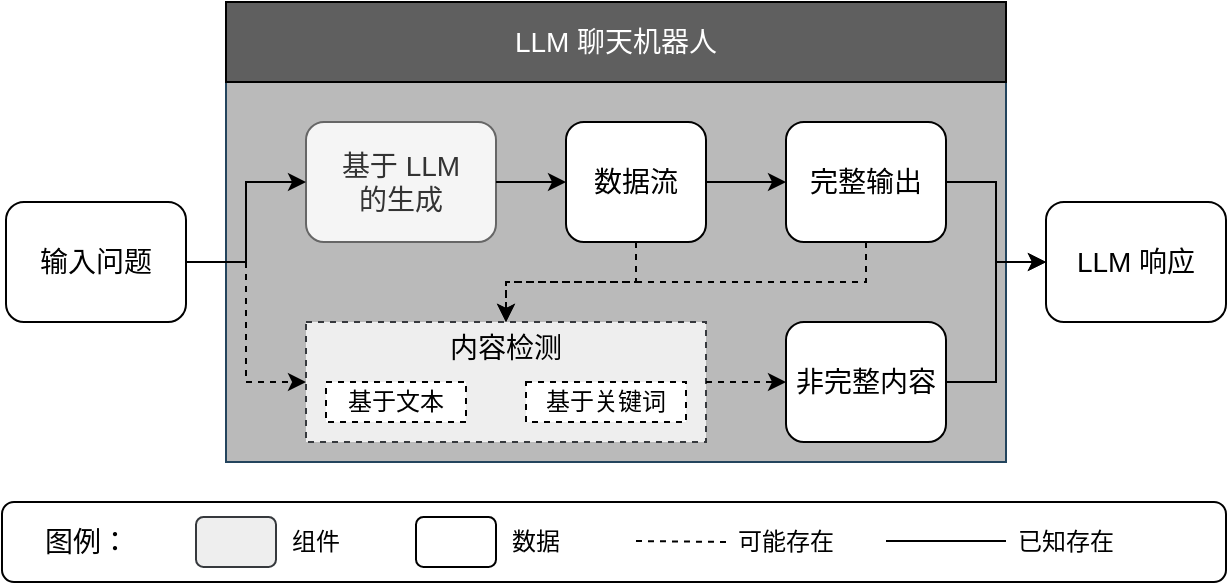 <mxfile version="22.1.11" type="github">
  <diagram id="kgpKYQtTHZ0yAKxKKP6v" name="Page-1">
    <mxGraphModel dx="794" dy="420" grid="1" gridSize="10" guides="1" tooltips="1" connect="1" arrows="1" fold="1" page="1" pageScale="1" pageWidth="850" pageHeight="1100" math="0" shadow="0">
      <root>
        <mxCell id="0" />
        <mxCell id="1" parent="0" />
        <mxCell id="aimN8S8SISJ-t_hwo4r4-53" value="" style="group" vertex="1" connectable="0" parent="1">
          <mxGeometry x="110" y="130" width="612" height="290" as="geometry" />
        </mxCell>
        <mxCell id="aimN8S8SISJ-t_hwo4r4-41" value="" style="rounded=0;whiteSpace=wrap;html=1;fillColor=#bababa;strokeColor=#23445d;" vertex="1" parent="aimN8S8SISJ-t_hwo4r4-53">
          <mxGeometry x="112" y="40" width="390" height="190" as="geometry" />
        </mxCell>
        <mxCell id="aimN8S8SISJ-t_hwo4r4-2" value="&lt;font style=&quot;font-size: 14px;&quot;&gt;输入问题&lt;/font&gt;" style="rounded=1;whiteSpace=wrap;html=1;" vertex="1" parent="aimN8S8SISJ-t_hwo4r4-53">
          <mxGeometry x="2" y="100" width="90" height="60" as="geometry" />
        </mxCell>
        <mxCell id="aimN8S8SISJ-t_hwo4r4-3" value="&lt;font style=&quot;font-size: 14px;&quot;&gt;LLM 响应&lt;/font&gt;" style="rounded=1;whiteSpace=wrap;html=1;" vertex="1" parent="aimN8S8SISJ-t_hwo4r4-53">
          <mxGeometry x="522" y="100" width="90" height="60" as="geometry" />
        </mxCell>
        <mxCell id="aimN8S8SISJ-t_hwo4r4-20" value="" style="group" vertex="1" connectable="0" parent="aimN8S8SISJ-t_hwo4r4-53">
          <mxGeometry x="152" y="60" width="320" height="60" as="geometry" />
        </mxCell>
        <mxCell id="aimN8S8SISJ-t_hwo4r4-13" value="&lt;font style=&quot;font-size: 14px;&quot;&gt;基于 LLM &lt;br&gt;的生成&lt;/font&gt;" style="rounded=1;whiteSpace=wrap;html=1;fillColor=#f5f5f5;strokeColor=#666666;fontColor=#333333;" vertex="1" parent="aimN8S8SISJ-t_hwo4r4-20">
          <mxGeometry width="95" height="60" as="geometry" />
        </mxCell>
        <mxCell id="aimN8S8SISJ-t_hwo4r4-16" value="&lt;font style=&quot;font-size: 14px;&quot;&gt;数据流&lt;/font&gt;" style="whiteSpace=wrap;html=1;rounded=1;" vertex="1" parent="aimN8S8SISJ-t_hwo4r4-20">
          <mxGeometry x="130" width="70" height="60" as="geometry" />
        </mxCell>
        <mxCell id="aimN8S8SISJ-t_hwo4r4-17" value="" style="edgeStyle=orthogonalEdgeStyle;rounded=0;orthogonalLoop=1;jettySize=auto;html=1;" edge="1" parent="aimN8S8SISJ-t_hwo4r4-20" source="aimN8S8SISJ-t_hwo4r4-13" target="aimN8S8SISJ-t_hwo4r4-16">
          <mxGeometry relative="1" as="geometry" />
        </mxCell>
        <mxCell id="aimN8S8SISJ-t_hwo4r4-18" value="&lt;font style=&quot;font-size: 14px;&quot;&gt;完整输出&lt;/font&gt;" style="whiteSpace=wrap;html=1;rounded=1;" vertex="1" parent="aimN8S8SISJ-t_hwo4r4-20">
          <mxGeometry x="240" width="80" height="60" as="geometry" />
        </mxCell>
        <mxCell id="aimN8S8SISJ-t_hwo4r4-19" value="" style="edgeStyle=orthogonalEdgeStyle;rounded=0;orthogonalLoop=1;jettySize=auto;html=1;" edge="1" parent="aimN8S8SISJ-t_hwo4r4-20" source="aimN8S8SISJ-t_hwo4r4-16" target="aimN8S8SISJ-t_hwo4r4-18">
          <mxGeometry relative="1" as="geometry" />
        </mxCell>
        <mxCell id="aimN8S8SISJ-t_hwo4r4-24" style="edgeStyle=orthogonalEdgeStyle;rounded=0;orthogonalLoop=1;jettySize=auto;html=1;exitX=1;exitY=0.5;exitDx=0;exitDy=0;entryX=0;entryY=0.5;entryDx=0;entryDy=0;" edge="1" parent="aimN8S8SISJ-t_hwo4r4-53" source="aimN8S8SISJ-t_hwo4r4-2" target="aimN8S8SISJ-t_hwo4r4-13">
          <mxGeometry relative="1" as="geometry" />
        </mxCell>
        <mxCell id="aimN8S8SISJ-t_hwo4r4-23" value="&lt;font color=&quot;#ffffff&quot; style=&quot;font-size: 14px;&quot;&gt;LLM 聊天机器人&lt;/font&gt;" style="rounded=0;whiteSpace=wrap;html=1;fillColor=#5f5f5f;" vertex="1" parent="aimN8S8SISJ-t_hwo4r4-53">
          <mxGeometry x="112" width="390" height="40" as="geometry" />
        </mxCell>
        <mxCell id="aimN8S8SISJ-t_hwo4r4-26" style="edgeStyle=orthogonalEdgeStyle;rounded=0;orthogonalLoop=1;jettySize=auto;html=1;exitX=1;exitY=0.5;exitDx=0;exitDy=0;entryX=0;entryY=0.5;entryDx=0;entryDy=0;" edge="1" parent="aimN8S8SISJ-t_hwo4r4-53" source="aimN8S8SISJ-t_hwo4r4-18" target="aimN8S8SISJ-t_hwo4r4-3">
          <mxGeometry relative="1" as="geometry" />
        </mxCell>
        <mxCell id="aimN8S8SISJ-t_hwo4r4-31" value="&lt;font style=&quot;font-size: 14px;&quot;&gt;内容检测&lt;br&gt;&lt;br&gt;&lt;br&gt;&lt;/font&gt;" style="rounded=0;whiteSpace=wrap;html=1;dashed=1;fillColor=#eeeeee;strokeColor=#36393d;" vertex="1" parent="aimN8S8SISJ-t_hwo4r4-53">
          <mxGeometry x="152" y="160" width="200" height="60" as="geometry" />
        </mxCell>
        <mxCell id="aimN8S8SISJ-t_hwo4r4-32" value="基于文本" style="rounded=0;whiteSpace=wrap;html=1;dashed=1;" vertex="1" parent="aimN8S8SISJ-t_hwo4r4-53">
          <mxGeometry x="162" y="190" width="70" height="20" as="geometry" />
        </mxCell>
        <mxCell id="aimN8S8SISJ-t_hwo4r4-33" value="基于关键词" style="rounded=0;whiteSpace=wrap;html=1;dashed=1;" vertex="1" parent="aimN8S8SISJ-t_hwo4r4-53">
          <mxGeometry x="262" y="190" width="80" height="20" as="geometry" />
        </mxCell>
        <mxCell id="aimN8S8SISJ-t_hwo4r4-35" style="edgeStyle=orthogonalEdgeStyle;rounded=0;orthogonalLoop=1;jettySize=auto;html=1;exitX=1;exitY=0.5;exitDx=0;exitDy=0;entryX=0;entryY=0.5;entryDx=0;entryDy=0;dashed=1;" edge="1" parent="aimN8S8SISJ-t_hwo4r4-53" source="aimN8S8SISJ-t_hwo4r4-2" target="aimN8S8SISJ-t_hwo4r4-31">
          <mxGeometry relative="1" as="geometry" />
        </mxCell>
        <mxCell id="aimN8S8SISJ-t_hwo4r4-36" style="edgeStyle=orthogonalEdgeStyle;rounded=0;orthogonalLoop=1;jettySize=auto;html=1;exitX=0.5;exitY=1;exitDx=0;exitDy=0;entryX=0.5;entryY=0;entryDx=0;entryDy=0;dashed=1;" edge="1" parent="aimN8S8SISJ-t_hwo4r4-53" source="aimN8S8SISJ-t_hwo4r4-16" target="aimN8S8SISJ-t_hwo4r4-31">
          <mxGeometry relative="1" as="geometry" />
        </mxCell>
        <mxCell id="aimN8S8SISJ-t_hwo4r4-37" style="edgeStyle=orthogonalEdgeStyle;rounded=0;orthogonalLoop=1;jettySize=auto;html=1;exitX=0.5;exitY=1;exitDx=0;exitDy=0;entryX=0.5;entryY=0;entryDx=0;entryDy=0;dashed=1;" edge="1" parent="aimN8S8SISJ-t_hwo4r4-53" source="aimN8S8SISJ-t_hwo4r4-18" target="aimN8S8SISJ-t_hwo4r4-31">
          <mxGeometry relative="1" as="geometry" />
        </mxCell>
        <mxCell id="aimN8S8SISJ-t_hwo4r4-39" style="edgeStyle=orthogonalEdgeStyle;rounded=0;orthogonalLoop=1;jettySize=auto;html=1;exitX=1;exitY=0.5;exitDx=0;exitDy=0;entryX=0;entryY=0.5;entryDx=0;entryDy=0;" edge="1" parent="aimN8S8SISJ-t_hwo4r4-53" source="aimN8S8SISJ-t_hwo4r4-38" target="aimN8S8SISJ-t_hwo4r4-3">
          <mxGeometry relative="1" as="geometry" />
        </mxCell>
        <mxCell id="aimN8S8SISJ-t_hwo4r4-38" value="&lt;font style=&quot;font-size: 14px;&quot;&gt;非完整内容&lt;/font&gt;" style="rounded=1;whiteSpace=wrap;html=1;" vertex="1" parent="aimN8S8SISJ-t_hwo4r4-53">
          <mxGeometry x="392" y="160" width="80" height="60" as="geometry" />
        </mxCell>
        <mxCell id="aimN8S8SISJ-t_hwo4r4-40" style="edgeStyle=orthogonalEdgeStyle;rounded=0;orthogonalLoop=1;jettySize=auto;html=1;exitX=1;exitY=0.5;exitDx=0;exitDy=0;dashed=1;" edge="1" parent="aimN8S8SISJ-t_hwo4r4-53" source="aimN8S8SISJ-t_hwo4r4-31" target="aimN8S8SISJ-t_hwo4r4-38">
          <mxGeometry relative="1" as="geometry" />
        </mxCell>
        <mxCell id="aimN8S8SISJ-t_hwo4r4-43" value="&lt;font style=&quot;font-size: 14px;&quot;&gt;&amp;nbsp; &amp;nbsp; &amp;nbsp;图例：&lt;/font&gt;" style="rounded=1;whiteSpace=wrap;html=1;align=left;" vertex="1" parent="aimN8S8SISJ-t_hwo4r4-53">
          <mxGeometry y="250" width="612" height="40" as="geometry" />
        </mxCell>
        <mxCell id="aimN8S8SISJ-t_hwo4r4-44" value="" style="rounded=1;whiteSpace=wrap;html=1;fillColor=#eeeeee;strokeColor=#36393d;" vertex="1" parent="aimN8S8SISJ-t_hwo4r4-53">
          <mxGeometry x="97" y="257.5" width="40" height="25" as="geometry" />
        </mxCell>
        <mxCell id="aimN8S8SISJ-t_hwo4r4-45" value="组件" style="text;html=1;strokeColor=none;fillColor=none;align=center;verticalAlign=middle;whiteSpace=wrap;rounded=0;" vertex="1" parent="aimN8S8SISJ-t_hwo4r4-53">
          <mxGeometry x="127" y="255" width="60" height="30" as="geometry" />
        </mxCell>
        <mxCell id="aimN8S8SISJ-t_hwo4r4-46" value="" style="rounded=1;whiteSpace=wrap;html=1;" vertex="1" parent="aimN8S8SISJ-t_hwo4r4-53">
          <mxGeometry x="207" y="257.5" width="40" height="25" as="geometry" />
        </mxCell>
        <mxCell id="aimN8S8SISJ-t_hwo4r4-47" value="数据" style="text;html=1;strokeColor=none;fillColor=none;align=center;verticalAlign=middle;whiteSpace=wrap;rounded=0;" vertex="1" parent="aimN8S8SISJ-t_hwo4r4-53">
          <mxGeometry x="237" y="255" width="60" height="30" as="geometry" />
        </mxCell>
        <mxCell id="aimN8S8SISJ-t_hwo4r4-49" value="" style="endArrow=none;dashed=1;html=1;rounded=0;" edge="1" parent="aimN8S8SISJ-t_hwo4r4-53">
          <mxGeometry width="50" height="50" relative="1" as="geometry">
            <mxPoint x="317" y="269.5" as="sourcePoint" />
            <mxPoint x="362" y="270" as="targetPoint" />
          </mxGeometry>
        </mxCell>
        <mxCell id="aimN8S8SISJ-t_hwo4r4-50" value="可能存在" style="text;html=1;strokeColor=none;fillColor=none;align=center;verticalAlign=middle;whiteSpace=wrap;rounded=0;" vertex="1" parent="aimN8S8SISJ-t_hwo4r4-53">
          <mxGeometry x="362" y="255" width="60" height="30" as="geometry" />
        </mxCell>
        <mxCell id="aimN8S8SISJ-t_hwo4r4-51" value="" style="endArrow=none;html=1;rounded=0;" edge="1" parent="aimN8S8SISJ-t_hwo4r4-53">
          <mxGeometry width="50" height="50" relative="1" as="geometry">
            <mxPoint x="442" y="269.5" as="sourcePoint" />
            <mxPoint x="502" y="269.5" as="targetPoint" />
          </mxGeometry>
        </mxCell>
        <mxCell id="aimN8S8SISJ-t_hwo4r4-52" value="已知存在" style="text;html=1;strokeColor=none;fillColor=none;align=center;verticalAlign=middle;whiteSpace=wrap;rounded=0;" vertex="1" parent="aimN8S8SISJ-t_hwo4r4-53">
          <mxGeometry x="502" y="255" width="60" height="30" as="geometry" />
        </mxCell>
      </root>
    </mxGraphModel>
  </diagram>
</mxfile>
